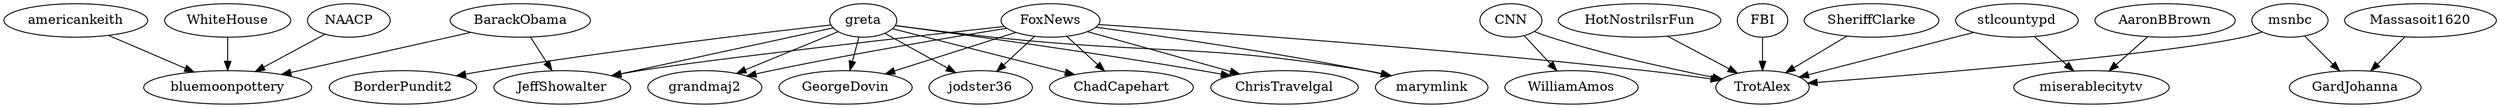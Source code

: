 strict digraph {
"americankeith" -> "bluemoonpottery"
"BarackObama" -> "bluemoonpottery"
"BarackObama" -> "JeffShowalter"
"WhiteHouse" -> "bluemoonpottery"
"NAACP" -> "bluemoonpottery"
"CNN" -> "WilliamAmos"
"CNN" -> "TrotAlex"
"greta" -> "ChadCapehart"
"greta" -> "BorderPundit2"
"greta" -> "ChrisTravelgal"
"greta" -> "marymlink"
"greta" -> "grandmaj2"
"greta" -> "GeorgeDovin"
"greta" -> "jodster36"
"greta" -> "JeffShowalter"
"FoxNews" -> "ChadCapehart"
"FoxNews" -> "ChrisTravelgal"
"FoxNews" -> "marymlink"
"FoxNews" -> "TrotAlex"
"FoxNews" -> "grandmaj2"
"FoxNews" -> "GeorgeDovin"
"FoxNews" -> "jodster36"
"FoxNews" -> "JeffShowalter"
"HotNostrilsrFun" -> "TrotAlex"
"stlcountypd" -> "TrotAlex"
"stlcountypd" -> "miserablecitytv"
"FBI" -> "TrotAlex"
"SheriffClarke" -> "TrotAlex"
"msnbc" -> "TrotAlex"
"msnbc" -> "GardJohanna"
"Massasoit1620" -> "GardJohanna"
"AaronBBrown" -> "miserablecitytv"
}